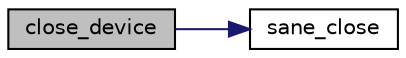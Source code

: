 digraph "close_device"
{
  edge [fontname="Helvetica",fontsize="10",labelfontname="Helvetica",labelfontsize="10"];
  node [fontname="Helvetica",fontsize="10",shape=record];
  rankdir="LR";
  Node8 [label="close_device",height=0.2,width=0.4,color="black", fillcolor="grey75", style="filled", fontcolor="black"];
  Node8 -> Node9 [color="midnightblue",fontsize="10",style="solid",fontname="Helvetica"];
  Node9 [label="sane_close",height=0.2,width=0.4,color="black", fillcolor="white", style="filled",URL="$sane_8h.html#a86bc6c8bf32a9e1ab2dc681dcf8489f1"];
}
